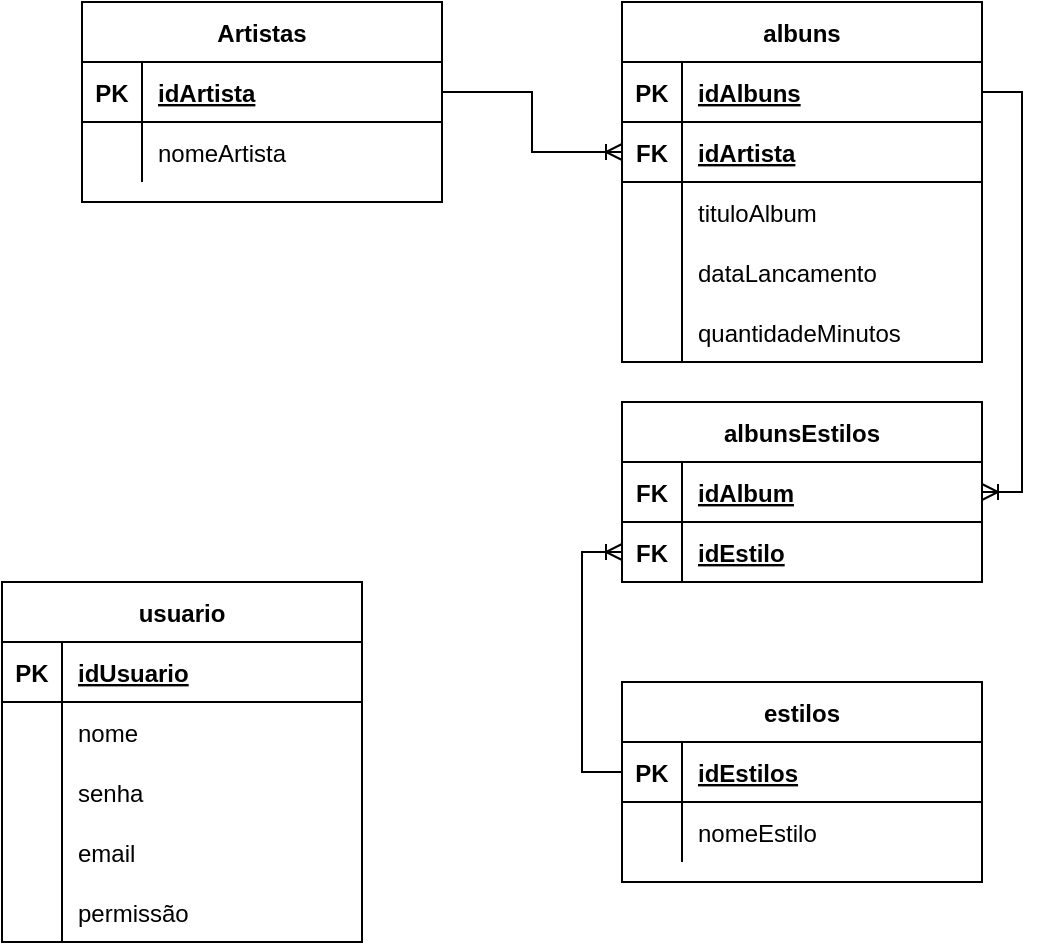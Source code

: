 <mxfile version="15.2.9" type="device"><diagram id="HsXM2FqnmCQDc2WVm30H" name="Page-1"><mxGraphModel dx="1038" dy="579" grid="1" gridSize="10" guides="1" tooltips="1" connect="1" arrows="1" fold="1" page="1" pageScale="1" pageWidth="827" pageHeight="1169" math="0" shadow="0"><root><mxCell id="0"/><mxCell id="1" parent="0"/><mxCell id="Ymki7XLk-eq2YAzyR4yy-1" value="estilos" style="shape=table;startSize=30;container=1;collapsible=1;childLayout=tableLayout;fixedRows=1;rowLines=0;fontStyle=1;align=center;resizeLast=1;" vertex="1" parent="1"><mxGeometry x="310" y="440" width="180" height="100" as="geometry"/></mxCell><mxCell id="Ymki7XLk-eq2YAzyR4yy-2" value="" style="shape=partialRectangle;collapsible=0;dropTarget=0;pointerEvents=0;fillColor=none;top=0;left=0;bottom=1;right=0;points=[[0,0.5],[1,0.5]];portConstraint=eastwest;" vertex="1" parent="Ymki7XLk-eq2YAzyR4yy-1"><mxGeometry y="30" width="180" height="30" as="geometry"/></mxCell><mxCell id="Ymki7XLk-eq2YAzyR4yy-3" value="PK" style="shape=partialRectangle;connectable=0;fillColor=none;top=0;left=0;bottom=0;right=0;fontStyle=1;overflow=hidden;" vertex="1" parent="Ymki7XLk-eq2YAzyR4yy-2"><mxGeometry width="30" height="30" as="geometry"><mxRectangle width="30" height="30" as="alternateBounds"/></mxGeometry></mxCell><mxCell id="Ymki7XLk-eq2YAzyR4yy-4" value="idEstilos" style="shape=partialRectangle;connectable=0;fillColor=none;top=0;left=0;bottom=0;right=0;align=left;spacingLeft=6;fontStyle=5;overflow=hidden;" vertex="1" parent="Ymki7XLk-eq2YAzyR4yy-2"><mxGeometry x="30" width="150" height="30" as="geometry"><mxRectangle width="150" height="30" as="alternateBounds"/></mxGeometry></mxCell><mxCell id="Ymki7XLk-eq2YAzyR4yy-5" value="" style="shape=partialRectangle;collapsible=0;dropTarget=0;pointerEvents=0;fillColor=none;top=0;left=0;bottom=0;right=0;points=[[0,0.5],[1,0.5]];portConstraint=eastwest;" vertex="1" parent="Ymki7XLk-eq2YAzyR4yy-1"><mxGeometry y="60" width="180" height="30" as="geometry"/></mxCell><mxCell id="Ymki7XLk-eq2YAzyR4yy-6" value="" style="shape=partialRectangle;connectable=0;fillColor=none;top=0;left=0;bottom=0;right=0;editable=1;overflow=hidden;" vertex="1" parent="Ymki7XLk-eq2YAzyR4yy-5"><mxGeometry width="30" height="30" as="geometry"><mxRectangle width="30" height="30" as="alternateBounds"/></mxGeometry></mxCell><mxCell id="Ymki7XLk-eq2YAzyR4yy-7" value="nomeEstilo" style="shape=partialRectangle;connectable=0;fillColor=none;top=0;left=0;bottom=0;right=0;align=left;spacingLeft=6;overflow=hidden;" vertex="1" parent="Ymki7XLk-eq2YAzyR4yy-5"><mxGeometry x="30" width="150" height="30" as="geometry"><mxRectangle width="150" height="30" as="alternateBounds"/></mxGeometry></mxCell><mxCell id="Ymki7XLk-eq2YAzyR4yy-14" value="albunsEstilos" style="shape=table;startSize=30;container=1;collapsible=1;childLayout=tableLayout;fixedRows=1;rowLines=0;fontStyle=1;align=center;resizeLast=1;" vertex="1" parent="1"><mxGeometry x="310" y="300" width="180" height="90" as="geometry"/></mxCell><mxCell id="Ymki7XLk-eq2YAzyR4yy-15" value="" style="shape=partialRectangle;collapsible=0;dropTarget=0;pointerEvents=0;fillColor=none;top=0;left=0;bottom=1;right=0;points=[[0,0.5],[1,0.5]];portConstraint=eastwest;" vertex="1" parent="Ymki7XLk-eq2YAzyR4yy-14"><mxGeometry y="30" width="180" height="30" as="geometry"/></mxCell><mxCell id="Ymki7XLk-eq2YAzyR4yy-16" value="FK" style="shape=partialRectangle;connectable=0;fillColor=none;top=0;left=0;bottom=0;right=0;fontStyle=1;overflow=hidden;" vertex="1" parent="Ymki7XLk-eq2YAzyR4yy-15"><mxGeometry width="30" height="30" as="geometry"><mxRectangle width="30" height="30" as="alternateBounds"/></mxGeometry></mxCell><mxCell id="Ymki7XLk-eq2YAzyR4yy-17" value="idAlbum" style="shape=partialRectangle;connectable=0;fillColor=none;top=0;left=0;bottom=0;right=0;align=left;spacingLeft=6;fontStyle=5;overflow=hidden;" vertex="1" parent="Ymki7XLk-eq2YAzyR4yy-15"><mxGeometry x="30" width="150" height="30" as="geometry"><mxRectangle width="150" height="30" as="alternateBounds"/></mxGeometry></mxCell><mxCell id="Ymki7XLk-eq2YAzyR4yy-46" style="shape=partialRectangle;collapsible=0;dropTarget=0;pointerEvents=0;fillColor=none;top=0;left=0;bottom=1;right=0;points=[[0,0.5],[1,0.5]];portConstraint=eastwest;" vertex="1" parent="Ymki7XLk-eq2YAzyR4yy-14"><mxGeometry y="60" width="180" height="30" as="geometry"/></mxCell><mxCell id="Ymki7XLk-eq2YAzyR4yy-47" value="FK" style="shape=partialRectangle;connectable=0;fillColor=none;top=0;left=0;bottom=0;right=0;fontStyle=1;overflow=hidden;" vertex="1" parent="Ymki7XLk-eq2YAzyR4yy-46"><mxGeometry width="30" height="30" as="geometry"><mxRectangle width="30" height="30" as="alternateBounds"/></mxGeometry></mxCell><mxCell id="Ymki7XLk-eq2YAzyR4yy-48" value="idEstilo" style="shape=partialRectangle;connectable=0;fillColor=none;top=0;left=0;bottom=0;right=0;align=left;spacingLeft=6;fontStyle=5;overflow=hidden;" vertex="1" parent="Ymki7XLk-eq2YAzyR4yy-46"><mxGeometry x="30" width="150" height="30" as="geometry"><mxRectangle width="150" height="30" as="alternateBounds"/></mxGeometry></mxCell><mxCell id="Ymki7XLk-eq2YAzyR4yy-33" value="albuns" style="shape=table;startSize=30;container=1;collapsible=1;childLayout=tableLayout;fixedRows=1;rowLines=0;fontStyle=1;align=center;resizeLast=1;" vertex="1" parent="1"><mxGeometry x="310" y="100" width="180" height="180" as="geometry"/></mxCell><mxCell id="Ymki7XLk-eq2YAzyR4yy-34" value="" style="shape=partialRectangle;collapsible=0;dropTarget=0;pointerEvents=0;fillColor=none;top=0;left=0;bottom=1;right=0;points=[[0,0.5],[1,0.5]];portConstraint=eastwest;" vertex="1" parent="Ymki7XLk-eq2YAzyR4yy-33"><mxGeometry y="30" width="180" height="30" as="geometry"/></mxCell><mxCell id="Ymki7XLk-eq2YAzyR4yy-35" value="PK" style="shape=partialRectangle;connectable=0;fillColor=none;top=0;left=0;bottom=0;right=0;fontStyle=1;overflow=hidden;" vertex="1" parent="Ymki7XLk-eq2YAzyR4yy-34"><mxGeometry width="30" height="30" as="geometry"><mxRectangle width="30" height="30" as="alternateBounds"/></mxGeometry></mxCell><mxCell id="Ymki7XLk-eq2YAzyR4yy-36" value="idAlbuns" style="shape=partialRectangle;connectable=0;fillColor=none;top=0;left=0;bottom=0;right=0;align=left;spacingLeft=6;fontStyle=5;overflow=hidden;" vertex="1" parent="Ymki7XLk-eq2YAzyR4yy-34"><mxGeometry x="30" width="150" height="30" as="geometry"><mxRectangle width="150" height="30" as="alternateBounds"/></mxGeometry></mxCell><mxCell id="Ymki7XLk-eq2YAzyR4yy-80" style="shape=partialRectangle;collapsible=0;dropTarget=0;pointerEvents=0;fillColor=none;top=0;left=0;bottom=1;right=0;points=[[0,0.5],[1,0.5]];portConstraint=eastwest;" vertex="1" parent="Ymki7XLk-eq2YAzyR4yy-33"><mxGeometry y="60" width="180" height="30" as="geometry"/></mxCell><mxCell id="Ymki7XLk-eq2YAzyR4yy-81" value="FK" style="shape=partialRectangle;connectable=0;fillColor=none;top=0;left=0;bottom=0;right=0;fontStyle=1;overflow=hidden;" vertex="1" parent="Ymki7XLk-eq2YAzyR4yy-80"><mxGeometry width="30" height="30" as="geometry"><mxRectangle width="30" height="30" as="alternateBounds"/></mxGeometry></mxCell><mxCell id="Ymki7XLk-eq2YAzyR4yy-82" value="idArtista" style="shape=partialRectangle;connectable=0;fillColor=none;top=0;left=0;bottom=0;right=0;align=left;spacingLeft=6;fontStyle=5;overflow=hidden;" vertex="1" parent="Ymki7XLk-eq2YAzyR4yy-80"><mxGeometry x="30" width="150" height="30" as="geometry"><mxRectangle width="150" height="30" as="alternateBounds"/></mxGeometry></mxCell><mxCell id="Ymki7XLk-eq2YAzyR4yy-37" value="" style="shape=partialRectangle;collapsible=0;dropTarget=0;pointerEvents=0;fillColor=none;top=0;left=0;bottom=0;right=0;points=[[0,0.5],[1,0.5]];portConstraint=eastwest;" vertex="1" parent="Ymki7XLk-eq2YAzyR4yy-33"><mxGeometry y="90" width="180" height="30" as="geometry"/></mxCell><mxCell id="Ymki7XLk-eq2YAzyR4yy-38" value="" style="shape=partialRectangle;connectable=0;fillColor=none;top=0;left=0;bottom=0;right=0;editable=1;overflow=hidden;" vertex="1" parent="Ymki7XLk-eq2YAzyR4yy-37"><mxGeometry width="30" height="30" as="geometry"><mxRectangle width="30" height="30" as="alternateBounds"/></mxGeometry></mxCell><mxCell id="Ymki7XLk-eq2YAzyR4yy-39" value="tituloAlbum" style="shape=partialRectangle;connectable=0;fillColor=none;top=0;left=0;bottom=0;right=0;align=left;spacingLeft=6;overflow=hidden;" vertex="1" parent="Ymki7XLk-eq2YAzyR4yy-37"><mxGeometry x="30" width="150" height="30" as="geometry"><mxRectangle width="150" height="30" as="alternateBounds"/></mxGeometry></mxCell><mxCell id="Ymki7XLk-eq2YAzyR4yy-40" style="shape=partialRectangle;collapsible=0;dropTarget=0;pointerEvents=0;fillColor=none;top=0;left=0;bottom=0;right=0;points=[[0,0.5],[1,0.5]];portConstraint=eastwest;" vertex="1" parent="Ymki7XLk-eq2YAzyR4yy-33"><mxGeometry y="120" width="180" height="30" as="geometry"/></mxCell><mxCell id="Ymki7XLk-eq2YAzyR4yy-41" style="shape=partialRectangle;connectable=0;fillColor=none;top=0;left=0;bottom=0;right=0;editable=1;overflow=hidden;" vertex="1" parent="Ymki7XLk-eq2YAzyR4yy-40"><mxGeometry width="30" height="30" as="geometry"><mxRectangle width="30" height="30" as="alternateBounds"/></mxGeometry></mxCell><mxCell id="Ymki7XLk-eq2YAzyR4yy-42" value="dataLancamento" style="shape=partialRectangle;connectable=0;fillColor=none;top=0;left=0;bottom=0;right=0;align=left;spacingLeft=6;overflow=hidden;" vertex="1" parent="Ymki7XLk-eq2YAzyR4yy-40"><mxGeometry x="30" width="150" height="30" as="geometry"><mxRectangle width="150" height="30" as="alternateBounds"/></mxGeometry></mxCell><mxCell id="Ymki7XLk-eq2YAzyR4yy-43" style="shape=partialRectangle;collapsible=0;dropTarget=0;pointerEvents=0;fillColor=none;top=0;left=0;bottom=0;right=0;points=[[0,0.5],[1,0.5]];portConstraint=eastwest;" vertex="1" parent="Ymki7XLk-eq2YAzyR4yy-33"><mxGeometry y="150" width="180" height="30" as="geometry"/></mxCell><mxCell id="Ymki7XLk-eq2YAzyR4yy-44" style="shape=partialRectangle;connectable=0;fillColor=none;top=0;left=0;bottom=0;right=0;editable=1;overflow=hidden;" vertex="1" parent="Ymki7XLk-eq2YAzyR4yy-43"><mxGeometry width="30" height="30" as="geometry"><mxRectangle width="30" height="30" as="alternateBounds"/></mxGeometry></mxCell><mxCell id="Ymki7XLk-eq2YAzyR4yy-45" value="quantidadeMinutos" style="shape=partialRectangle;connectable=0;fillColor=none;top=0;left=0;bottom=0;right=0;align=left;spacingLeft=6;overflow=hidden;" vertex="1" parent="Ymki7XLk-eq2YAzyR4yy-43"><mxGeometry x="30" width="150" height="30" as="geometry"><mxRectangle width="150" height="30" as="alternateBounds"/></mxGeometry></mxCell><mxCell id="Ymki7XLk-eq2YAzyR4yy-56" value="usuario" style="shape=table;startSize=30;container=1;collapsible=1;childLayout=tableLayout;fixedRows=1;rowLines=0;fontStyle=1;align=center;resizeLast=1;" vertex="1" parent="1"><mxGeometry y="390" width="180" height="180" as="geometry"/></mxCell><mxCell id="Ymki7XLk-eq2YAzyR4yy-57" value="" style="shape=partialRectangle;collapsible=0;dropTarget=0;pointerEvents=0;fillColor=none;top=0;left=0;bottom=1;right=0;points=[[0,0.5],[1,0.5]];portConstraint=eastwest;" vertex="1" parent="Ymki7XLk-eq2YAzyR4yy-56"><mxGeometry y="30" width="180" height="30" as="geometry"/></mxCell><mxCell id="Ymki7XLk-eq2YAzyR4yy-58" value="PK" style="shape=partialRectangle;connectable=0;fillColor=none;top=0;left=0;bottom=0;right=0;fontStyle=1;overflow=hidden;" vertex="1" parent="Ymki7XLk-eq2YAzyR4yy-57"><mxGeometry width="30" height="30" as="geometry"><mxRectangle width="30" height="30" as="alternateBounds"/></mxGeometry></mxCell><mxCell id="Ymki7XLk-eq2YAzyR4yy-59" value="idUsuario" style="shape=partialRectangle;connectable=0;fillColor=none;top=0;left=0;bottom=0;right=0;align=left;spacingLeft=6;fontStyle=5;overflow=hidden;" vertex="1" parent="Ymki7XLk-eq2YAzyR4yy-57"><mxGeometry x="30" width="150" height="30" as="geometry"><mxRectangle width="150" height="30" as="alternateBounds"/></mxGeometry></mxCell><mxCell id="Ymki7XLk-eq2YAzyR4yy-60" value="" style="shape=partialRectangle;collapsible=0;dropTarget=0;pointerEvents=0;fillColor=none;top=0;left=0;bottom=0;right=0;points=[[0,0.5],[1,0.5]];portConstraint=eastwest;" vertex="1" parent="Ymki7XLk-eq2YAzyR4yy-56"><mxGeometry y="60" width="180" height="30" as="geometry"/></mxCell><mxCell id="Ymki7XLk-eq2YAzyR4yy-61" value="" style="shape=partialRectangle;connectable=0;fillColor=none;top=0;left=0;bottom=0;right=0;editable=1;overflow=hidden;" vertex="1" parent="Ymki7XLk-eq2YAzyR4yy-60"><mxGeometry width="30" height="30" as="geometry"><mxRectangle width="30" height="30" as="alternateBounds"/></mxGeometry></mxCell><mxCell id="Ymki7XLk-eq2YAzyR4yy-62" value="nome" style="shape=partialRectangle;connectable=0;fillColor=none;top=0;left=0;bottom=0;right=0;align=left;spacingLeft=6;overflow=hidden;" vertex="1" parent="Ymki7XLk-eq2YAzyR4yy-60"><mxGeometry x="30" width="150" height="30" as="geometry"><mxRectangle width="150" height="30" as="alternateBounds"/></mxGeometry></mxCell><mxCell id="Ymki7XLk-eq2YAzyR4yy-63" style="shape=partialRectangle;collapsible=0;dropTarget=0;pointerEvents=0;fillColor=none;top=0;left=0;bottom=0;right=0;points=[[0,0.5],[1,0.5]];portConstraint=eastwest;" vertex="1" parent="Ymki7XLk-eq2YAzyR4yy-56"><mxGeometry y="90" width="180" height="30" as="geometry"/></mxCell><mxCell id="Ymki7XLk-eq2YAzyR4yy-64" style="shape=partialRectangle;connectable=0;fillColor=none;top=0;left=0;bottom=0;right=0;editable=1;overflow=hidden;" vertex="1" parent="Ymki7XLk-eq2YAzyR4yy-63"><mxGeometry width="30" height="30" as="geometry"><mxRectangle width="30" height="30" as="alternateBounds"/></mxGeometry></mxCell><mxCell id="Ymki7XLk-eq2YAzyR4yy-65" value="senha" style="shape=partialRectangle;connectable=0;fillColor=none;top=0;left=0;bottom=0;right=0;align=left;spacingLeft=6;overflow=hidden;" vertex="1" parent="Ymki7XLk-eq2YAzyR4yy-63"><mxGeometry x="30" width="150" height="30" as="geometry"><mxRectangle width="150" height="30" as="alternateBounds"/></mxGeometry></mxCell><mxCell id="Ymki7XLk-eq2YAzyR4yy-66" style="shape=partialRectangle;collapsible=0;dropTarget=0;pointerEvents=0;fillColor=none;top=0;left=0;bottom=0;right=0;points=[[0,0.5],[1,0.5]];portConstraint=eastwest;" vertex="1" parent="Ymki7XLk-eq2YAzyR4yy-56"><mxGeometry y="120" width="180" height="30" as="geometry"/></mxCell><mxCell id="Ymki7XLk-eq2YAzyR4yy-67" style="shape=partialRectangle;connectable=0;fillColor=none;top=0;left=0;bottom=0;right=0;editable=1;overflow=hidden;" vertex="1" parent="Ymki7XLk-eq2YAzyR4yy-66"><mxGeometry width="30" height="30" as="geometry"><mxRectangle width="30" height="30" as="alternateBounds"/></mxGeometry></mxCell><mxCell id="Ymki7XLk-eq2YAzyR4yy-68" value="email" style="shape=partialRectangle;connectable=0;fillColor=none;top=0;left=0;bottom=0;right=0;align=left;spacingLeft=6;overflow=hidden;" vertex="1" parent="Ymki7XLk-eq2YAzyR4yy-66"><mxGeometry x="30" width="150" height="30" as="geometry"><mxRectangle width="150" height="30" as="alternateBounds"/></mxGeometry></mxCell><mxCell id="Ymki7XLk-eq2YAzyR4yy-69" style="shape=partialRectangle;collapsible=0;dropTarget=0;pointerEvents=0;fillColor=none;top=0;left=0;bottom=0;right=0;points=[[0,0.5],[1,0.5]];portConstraint=eastwest;" vertex="1" parent="Ymki7XLk-eq2YAzyR4yy-56"><mxGeometry y="150" width="180" height="30" as="geometry"/></mxCell><mxCell id="Ymki7XLk-eq2YAzyR4yy-70" style="shape=partialRectangle;connectable=0;fillColor=none;top=0;left=0;bottom=0;right=0;editable=1;overflow=hidden;" vertex="1" parent="Ymki7XLk-eq2YAzyR4yy-69"><mxGeometry width="30" height="30" as="geometry"><mxRectangle width="30" height="30" as="alternateBounds"/></mxGeometry></mxCell><mxCell id="Ymki7XLk-eq2YAzyR4yy-71" value="permissão" style="shape=partialRectangle;connectable=0;fillColor=none;top=0;left=0;bottom=0;right=0;align=left;spacingLeft=6;overflow=hidden;" vertex="1" parent="Ymki7XLk-eq2YAzyR4yy-69"><mxGeometry x="30" width="150" height="30" as="geometry"><mxRectangle width="150" height="30" as="alternateBounds"/></mxGeometry></mxCell><mxCell id="Ymki7XLk-eq2YAzyR4yy-72" value="Artistas" style="shape=table;startSize=30;container=1;collapsible=1;childLayout=tableLayout;fixedRows=1;rowLines=0;fontStyle=1;align=center;resizeLast=1;" vertex="1" parent="1"><mxGeometry x="40" y="100" width="180" height="100" as="geometry"/></mxCell><mxCell id="Ymki7XLk-eq2YAzyR4yy-73" value="" style="shape=partialRectangle;collapsible=0;dropTarget=0;pointerEvents=0;fillColor=none;top=0;left=0;bottom=1;right=0;points=[[0,0.5],[1,0.5]];portConstraint=eastwest;" vertex="1" parent="Ymki7XLk-eq2YAzyR4yy-72"><mxGeometry y="30" width="180" height="30" as="geometry"/></mxCell><mxCell id="Ymki7XLk-eq2YAzyR4yy-74" value="PK" style="shape=partialRectangle;connectable=0;fillColor=none;top=0;left=0;bottom=0;right=0;fontStyle=1;overflow=hidden;" vertex="1" parent="Ymki7XLk-eq2YAzyR4yy-73"><mxGeometry width="30" height="30" as="geometry"><mxRectangle width="30" height="30" as="alternateBounds"/></mxGeometry></mxCell><mxCell id="Ymki7XLk-eq2YAzyR4yy-75" value="idArtista" style="shape=partialRectangle;connectable=0;fillColor=none;top=0;left=0;bottom=0;right=0;align=left;spacingLeft=6;fontStyle=5;overflow=hidden;" vertex="1" parent="Ymki7XLk-eq2YAzyR4yy-73"><mxGeometry x="30" width="150" height="30" as="geometry"><mxRectangle width="150" height="30" as="alternateBounds"/></mxGeometry></mxCell><mxCell id="Ymki7XLk-eq2YAzyR4yy-76" value="" style="shape=partialRectangle;collapsible=0;dropTarget=0;pointerEvents=0;fillColor=none;top=0;left=0;bottom=0;right=0;points=[[0,0.5],[1,0.5]];portConstraint=eastwest;" vertex="1" parent="Ymki7XLk-eq2YAzyR4yy-72"><mxGeometry y="60" width="180" height="30" as="geometry"/></mxCell><mxCell id="Ymki7XLk-eq2YAzyR4yy-77" value="" style="shape=partialRectangle;connectable=0;fillColor=none;top=0;left=0;bottom=0;right=0;editable=1;overflow=hidden;" vertex="1" parent="Ymki7XLk-eq2YAzyR4yy-76"><mxGeometry width="30" height="30" as="geometry"><mxRectangle width="30" height="30" as="alternateBounds"/></mxGeometry></mxCell><mxCell id="Ymki7XLk-eq2YAzyR4yy-78" value="nomeArtista" style="shape=partialRectangle;connectable=0;fillColor=none;top=0;left=0;bottom=0;right=0;align=left;spacingLeft=6;overflow=hidden;" vertex="1" parent="Ymki7XLk-eq2YAzyR4yy-76"><mxGeometry x="30" width="150" height="30" as="geometry"><mxRectangle width="150" height="30" as="alternateBounds"/></mxGeometry></mxCell><mxCell id="Ymki7XLk-eq2YAzyR4yy-79" style="edgeStyle=orthogonalEdgeStyle;rounded=0;orthogonalLoop=1;jettySize=auto;html=1;endArrow=ERoneToMany;endFill=0;" edge="1" parent="1" source="Ymki7XLk-eq2YAzyR4yy-73" target="Ymki7XLk-eq2YAzyR4yy-80"><mxGeometry relative="1" as="geometry"><mxPoint x="308" y="175" as="targetPoint"/></mxGeometry></mxCell><mxCell id="Ymki7XLk-eq2YAzyR4yy-84" style="edgeStyle=orthogonalEdgeStyle;rounded=0;orthogonalLoop=1;jettySize=auto;html=1;entryX=1;entryY=0.5;entryDx=0;entryDy=0;endArrow=ERoneToMany;endFill=0;exitX=1;exitY=0.5;exitDx=0;exitDy=0;" edge="1" parent="1" source="Ymki7XLk-eq2YAzyR4yy-34" target="Ymki7XLk-eq2YAzyR4yy-15"><mxGeometry relative="1" as="geometry"/></mxCell><mxCell id="Ymki7XLk-eq2YAzyR4yy-86" style="edgeStyle=orthogonalEdgeStyle;rounded=0;orthogonalLoop=1;jettySize=auto;html=1;entryX=0;entryY=0.5;entryDx=0;entryDy=0;endArrow=ERoneToMany;endFill=0;" edge="1" parent="1" source="Ymki7XLk-eq2YAzyR4yy-2" target="Ymki7XLk-eq2YAzyR4yy-46"><mxGeometry relative="1" as="geometry"/></mxCell></root></mxGraphModel></diagram></mxfile>